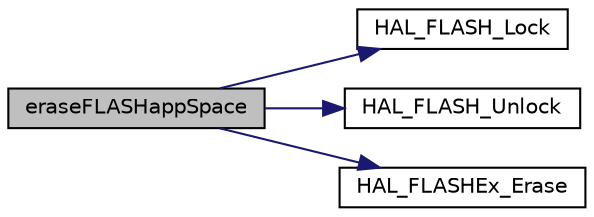 digraph "eraseFLASHappSpace"
{
 // LATEX_PDF_SIZE
  edge [fontname="Helvetica",fontsize="10",labelfontname="Helvetica",labelfontsize="10"];
  node [fontname="Helvetica",fontsize="10",shape=record];
  rankdir="LR";
  Node1 [label="eraseFLASHappSpace",height=0.2,width=0.4,color="black", fillcolor="grey75", style="filled", fontcolor="black",tooltip=" "];
  Node1 -> Node2 [color="midnightblue",fontsize="10",style="solid",fontname="Helvetica"];
  Node2 [label="HAL_FLASH_Lock",height=0.2,width=0.4,color="black", fillcolor="white", style="filled",URL="$group___f_l_a_s_h___exported___functions___group2.html#gae07eeca0b0aa9d5047f8df88d82f4bcd",tooltip=" "];
  Node1 -> Node3 [color="midnightblue",fontsize="10",style="solid",fontname="Helvetica"];
  Node3 [label="HAL_FLASH_Unlock",height=0.2,width=0.4,color="black", fillcolor="white", style="filled",URL="$group___f_l_a_s_h___exported___functions___group2.html#ga23d4ff42a8873bac585c92ce4f633747",tooltip=" "];
  Node1 -> Node4 [color="midnightblue",fontsize="10",style="solid",fontname="Helvetica"];
  Node4 [label="HAL_FLASHEx_Erase",height=0.2,width=0.4,color="black", fillcolor="white", style="filled",URL="$group___f_l_a_s_h_ex___exported___functions___group1.html#ga3e998fdfd05d4073fb9af251ad649531",tooltip=" "];
}
